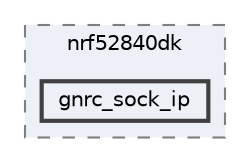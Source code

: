 digraph "/home/mj/Desktop/IoT-Chat-Digitalization/saul/bin/nrf52840dk/gnrc_sock_ip"
{
 // LATEX_PDF_SIZE
  bgcolor="transparent";
  edge [fontname=Helvetica,fontsize=10,labelfontname=Helvetica,labelfontsize=10];
  node [fontname=Helvetica,fontsize=10,shape=box,height=0.2,width=0.4];
  compound=true
  subgraph clusterdir_74b0b304e835b468d5f688d480ac56cc {
    graph [ bgcolor="#edf0f7", pencolor="grey50", label="nrf52840dk", fontname=Helvetica,fontsize=10 style="filled,dashed", URL="dir_74b0b304e835b468d5f688d480ac56cc.html",tooltip=""]
  dir_8efec4b005bf8507137c8dbaa014deaa [label="gnrc_sock_ip", fillcolor="#edf0f7", color="grey25", style="filled,bold", URL="dir_8efec4b005bf8507137c8dbaa014deaa.html",tooltip=""];
  }
}
